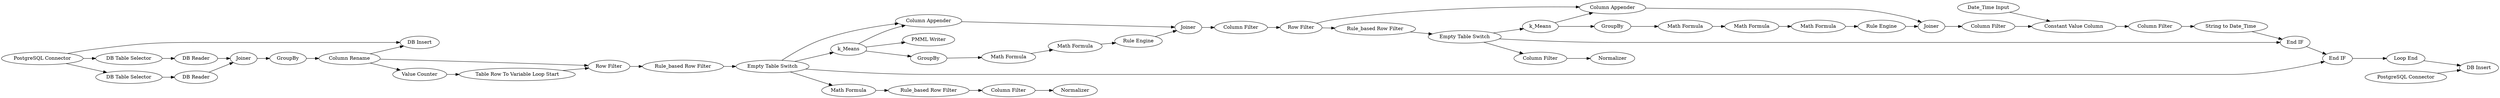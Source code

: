 digraph {
	"5103117015009279460_59" [label="Date_Time Input"]
	"-3370372909275348717_109" [label="Loop End"]
	"-3370372909275348717_19" [label="Value Counter"]
	"1577706065854476624_45" [label=Normalizer]
	"5103117015009279460_64" [label="String to Date_Time"]
	"-3370372909275348717_32" [label="Column Filter"]
	"-3370372909275348717_24" [label=k_Means]
	"1577706065854476624_102" [label="Empty Table Switch"]
	"-3370372909275348717_34" [label="Row Filter"]
	"-3370372909275348717_63" [label="DB Insert"]
	"8958782538549870193_49" [label="Column Filter"]
	"-3370372909275348717_95" [label="Math Formula"]
	"-3370372909275348717_93" [label="Math Formula"]
	"-3370372909275348717_117" [label=Joiner]
	"-3370372909275348717_121" [label="PMML Writer"]
	"-3370372909275348717_118" [label="DB Reader"]
	"-3370372909275348717_96" [label="Math Formula"]
	"8958782538549870193_108" [label="Empty Table Switch"]
	"5103117015009279460_54" [label="Column Filter"]
	"-3370372909275348717_76" [label="End IF"]
	"1577706065854476624_20" [label="Column Filter"]
	"1577706065854476624_104" [label="Math Formula"]
	"-3370372909275348717_31" [label="Column Appender"]
	"1577706065854476624_77" [label="Rule_based Row Filter"]
	"5103117015009279460_56" [label="Constant Value Column"]
	"-3370372909275348717_122" [label="DB Insert"]
	"-3370372909275348717_116" [label="DB Reader"]
	"1577706065854476624_44" [label="Rule_based Row Filter"]
	"-3370372909275348717_98" [label=Joiner]
	"-3370372909275348717_113" [label="DB Table Selector"]
	"-3370372909275348717_106" [label=Joiner]
	"-3370372909275348717_103" [label="Math Formula"]
	"-3370372909275348717_119" [label=GroupBy]
	"8958782538549870193_50" [label=Normalizer]
	"-3370372909275348717_115" [label="DB Table Selector"]
	"-3370372909275348717_51" [label=k_Means]
	"-3370372909275348717_62" [label="PostgreSQL Connector"]
	"5103117015009279460_60" [label="Column Filter"]
	"-3370372909275348717_94" [label="Rule Engine"]
	"-3370372909275348717_101" [label=GroupBy]
	"-3370372909275348717_100" [label="Rule Engine"]
	"-3370372909275348717_52" [label="Column Appender"]
	"-3370372909275348717_120" [label="Column Rename"]
	"-3370372909275348717_4" [label="PostgreSQL Connector"]
	"1577706065854476624_79" [label="Row Filter"]
	"-3370372909275348717_99" [label="Math Formula"]
	"-3370372909275348717_78" [label="Table Row To Variable Loop Start"]
	"-3370372909275348717_70" [label="End IF"]
	"8958782538549870193_107" [label="Rule_based Row Filter"]
	"-3370372909275348717_87" [label=GroupBy]
	"1577706065854476624_20" -> "1577706065854476624_45"
	"-3370372909275348717_116" -> "-3370372909275348717_117"
	"1577706065854476624_102" -> "-3370372909275348717_24"
	"-3370372909275348717_99" -> "-3370372909275348717_103"
	"-3370372909275348717_34" -> "8958782538549870193_107"
	"-3370372909275348717_78" -> "1577706065854476624_79"
	"5103117015009279460_60" -> "5103117015009279460_64"
	"-3370372909275348717_100" -> "-3370372909275348717_106"
	"5103117015009279460_56" -> "5103117015009279460_60"
	"-3370372909275348717_4" -> "-3370372909275348717_122"
	"-3370372909275348717_62" -> "-3370372909275348717_63"
	"-3370372909275348717_51" -> "-3370372909275348717_87"
	"-3370372909275348717_93" -> "-3370372909275348717_95"
	"1577706065854476624_102" -> "-3370372909275348717_31"
	"-3370372909275348717_70" -> "-3370372909275348717_76"
	"-3370372909275348717_120" -> "1577706065854476624_79"
	"-3370372909275348717_117" -> "-3370372909275348717_119"
	"-3370372909275348717_31" -> "-3370372909275348717_106"
	"8958782538549870193_108" -> "8958782538549870193_49"
	"8958782538549870193_108" -> "-3370372909275348717_51"
	"-3370372909275348717_119" -> "-3370372909275348717_120"
	"-3370372909275348717_103" -> "-3370372909275348717_100"
	"-3370372909275348717_98" -> "5103117015009279460_54"
	"-3370372909275348717_51" -> "-3370372909275348717_52"
	"-3370372909275348717_4" -> "-3370372909275348717_115"
	"1577706065854476624_102" -> "1577706065854476624_104"
	"-3370372909275348717_120" -> "-3370372909275348717_122"
	"-3370372909275348717_120" -> "-3370372909275348717_19"
	"-3370372909275348717_118" -> "-3370372909275348717_117"
	"-3370372909275348717_109" -> "-3370372909275348717_63"
	"-3370372909275348717_115" -> "-3370372909275348717_116"
	"-3370372909275348717_113" -> "-3370372909275348717_118"
	"-3370372909275348717_94" -> "-3370372909275348717_98"
	"5103117015009279460_64" -> "-3370372909275348717_70"
	"1577706065854476624_77" -> "1577706065854476624_102"
	"8958782538549870193_107" -> "8958782538549870193_108"
	"-3370372909275348717_24" -> "-3370372909275348717_31"
	"-3370372909275348717_87" -> "-3370372909275348717_93"
	"-3370372909275348717_101" -> "-3370372909275348717_99"
	"-3370372909275348717_34" -> "-3370372909275348717_52"
	"-3370372909275348717_32" -> "-3370372909275348717_34"
	"5103117015009279460_59" -> "5103117015009279460_56"
	"-3370372909275348717_24" -> "-3370372909275348717_101"
	"1577706065854476624_79" -> "1577706065854476624_77"
	"1577706065854476624_44" -> "1577706065854476624_20"
	"-3370372909275348717_96" -> "-3370372909275348717_94"
	"1577706065854476624_104" -> "1577706065854476624_44"
	"-3370372909275348717_76" -> "-3370372909275348717_109"
	"1577706065854476624_102" -> "-3370372909275348717_76"
	"-3370372909275348717_95" -> "-3370372909275348717_96"
	"-3370372909275348717_52" -> "-3370372909275348717_98"
	"5103117015009279460_54" -> "5103117015009279460_56"
	"8958782538549870193_49" -> "8958782538549870193_50"
	"-3370372909275348717_24" -> "-3370372909275348717_121"
	"-3370372909275348717_106" -> "-3370372909275348717_32"
	"8958782538549870193_108" -> "-3370372909275348717_70"
	"-3370372909275348717_19" -> "-3370372909275348717_78"
	"-3370372909275348717_4" -> "-3370372909275348717_113"
	rankdir=LR
}
